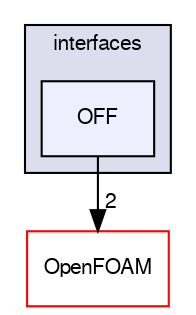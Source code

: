 digraph "src/triSurface/triSurface/interfaces/OFF" {
  bgcolor=transparent;
  compound=true
  node [ fontsize="10", fontname="FreeSans"];
  edge [ labelfontsize="10", labelfontname="FreeSans"];
  subgraph clusterdir_09361cf56c32d5394d8654f03a55f311 {
    graph [ bgcolor="#ddddee", pencolor="black", label="interfaces" fontname="FreeSans", fontsize="10", URL="dir_09361cf56c32d5394d8654f03a55f311.html"]
  dir_5cd5f44f72b725c803e1edc4b3d3e06b [shape=box, label="OFF", style="filled", fillcolor="#eeeeff", pencolor="black", URL="dir_5cd5f44f72b725c803e1edc4b3d3e06b.html"];
  }
  dir_c5473ff19b20e6ec4dfe5c310b3778a8 [shape=box label="OpenFOAM" color="red" URL="dir_c5473ff19b20e6ec4dfe5c310b3778a8.html"];
  dir_5cd5f44f72b725c803e1edc4b3d3e06b->dir_c5473ff19b20e6ec4dfe5c310b3778a8 [headlabel="2", labeldistance=1.5 headhref="dir_002820_001732.html"];
}
